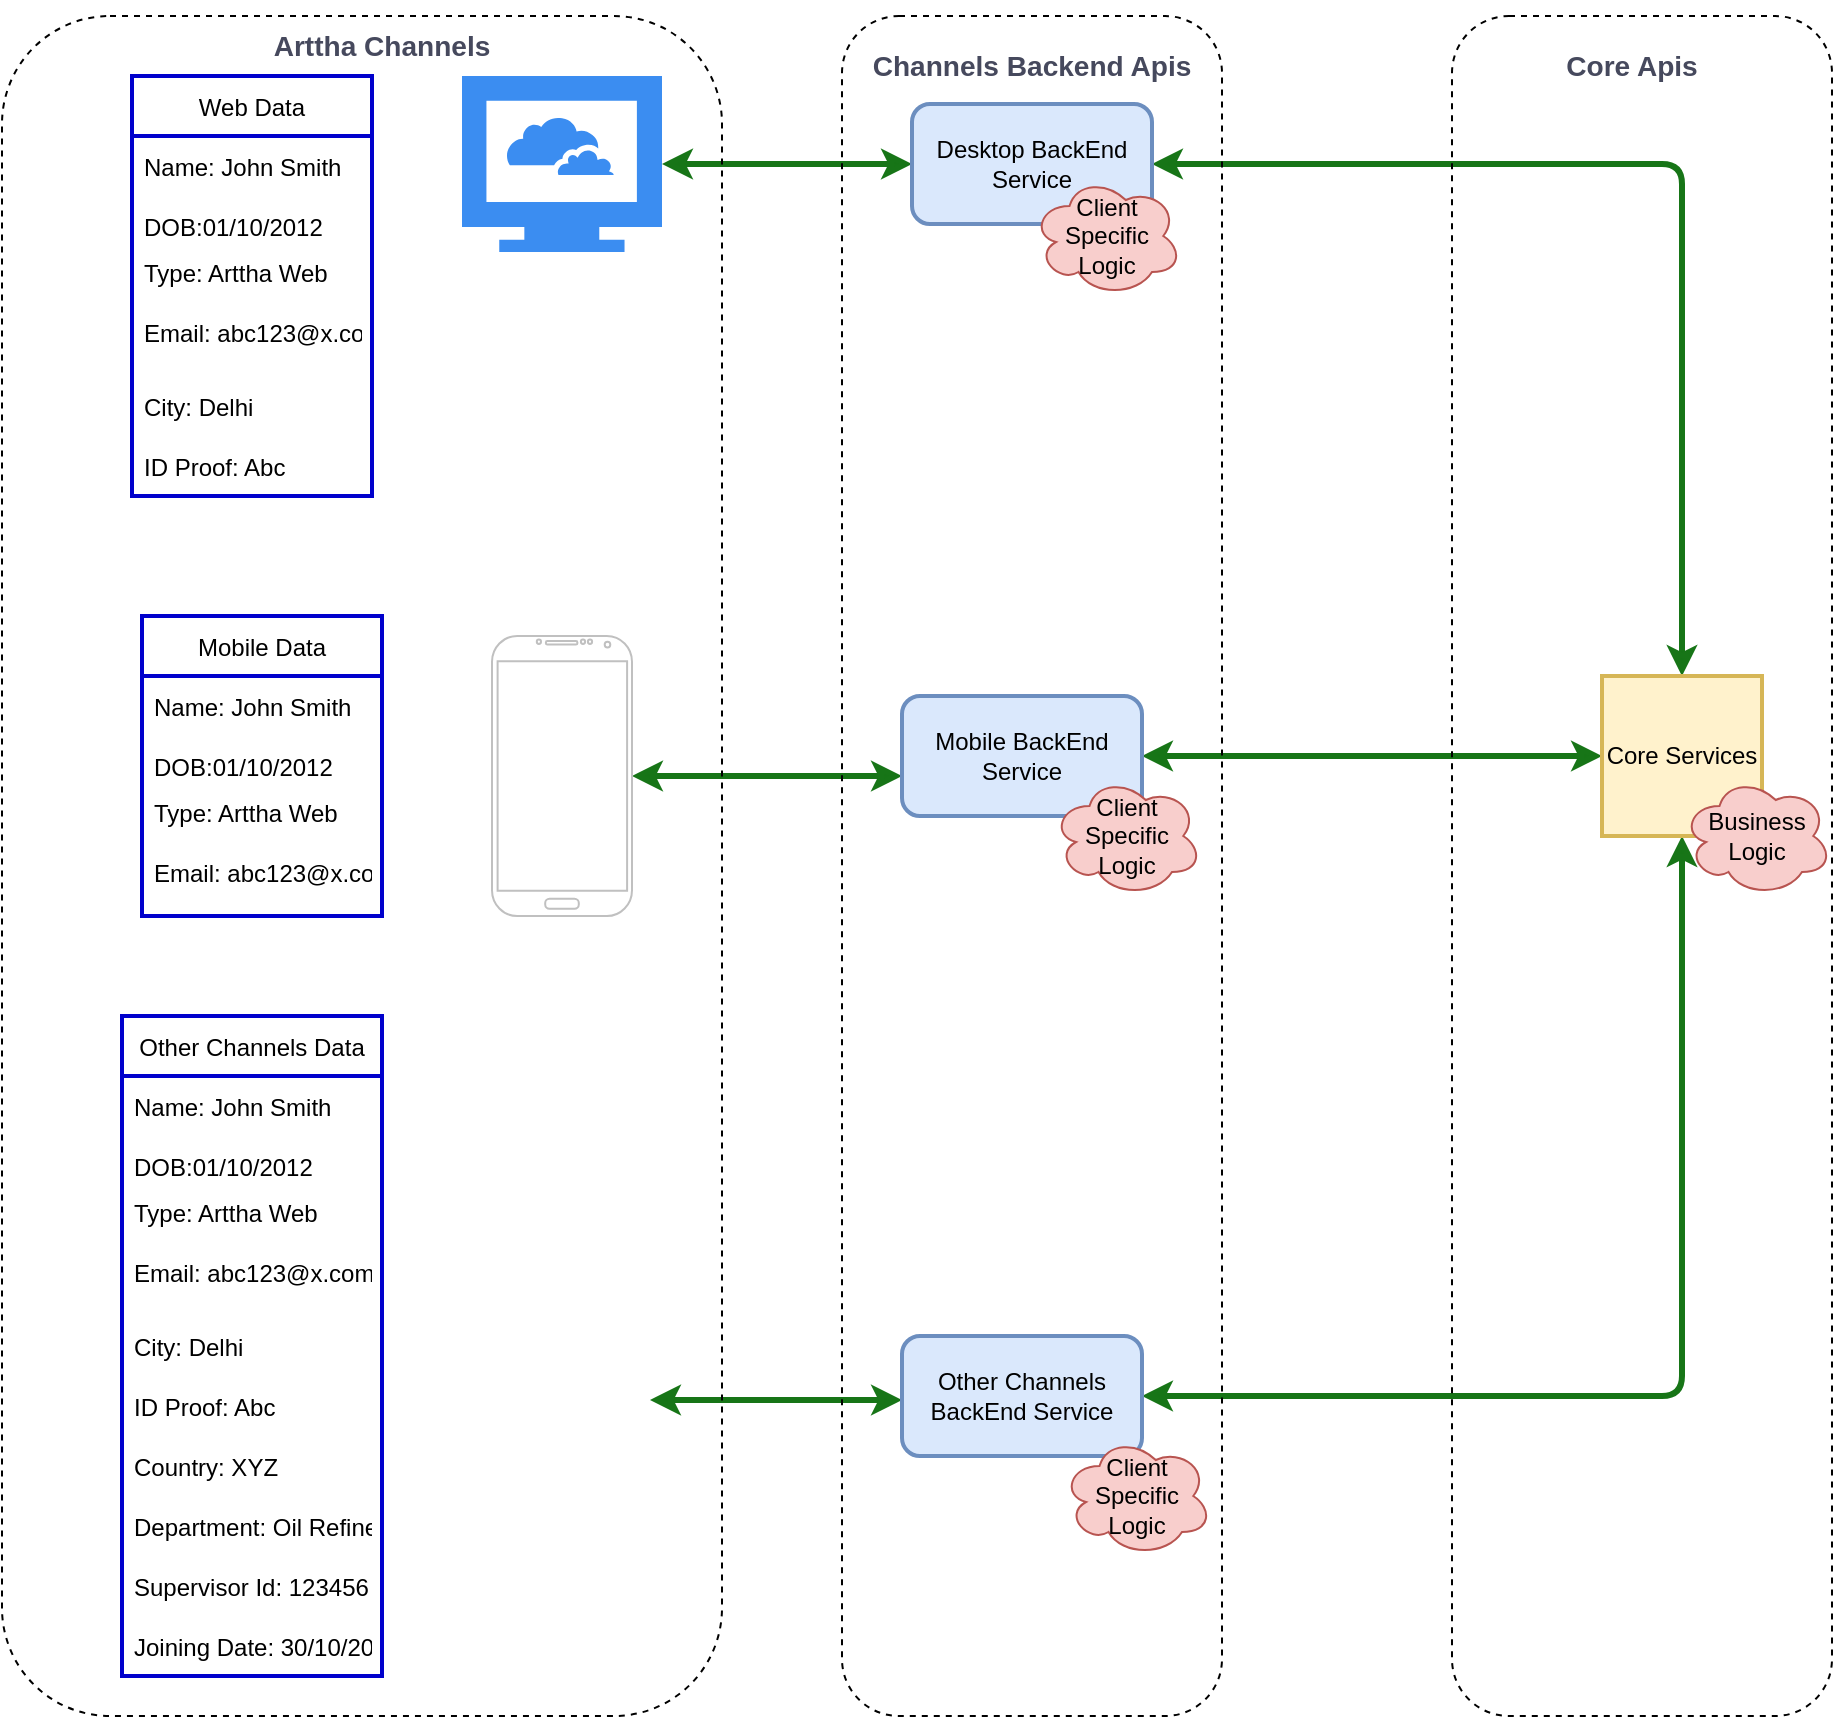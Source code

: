 <mxfile version="15.8.3" type="github">
  <diagram id="BUA0HRlFj0ho-YTa5-D7" name="Arttha-Channels-Design">
    <mxGraphModel dx="1973" dy="1616" grid="1" gridSize="10" guides="1" tooltips="1" connect="1" arrows="1" fold="1" page="1" pageScale="1" pageWidth="850" pageHeight="1100" math="0" shadow="0">
      <root>
        <mxCell id="0" />
        <mxCell id="1" parent="0" />
        <mxCell id="FlPfcCBMd3QxnSBNjy5M-12" style="edgeStyle=orthogonalEdgeStyle;orthogonalLoop=1;jettySize=auto;html=1;entryX=0;entryY=0.5;entryDx=0;entryDy=0;rounded=0;strokeWidth=3;strokeColor=#177517;startArrow=classic;startFill=1;" edge="1" parent="1" source="FlPfcCBMd3QxnSBNjy5M-1" target="FlPfcCBMd3QxnSBNjy5M-6">
          <mxGeometry relative="1" as="geometry" />
        </mxCell>
        <mxCell id="FlPfcCBMd3QxnSBNjy5M-1" value="" style="sketch=0;html=1;aspect=fixed;strokeColor=none;shadow=0;align=center;verticalAlign=top;fillColor=#3B8DF1;shape=mxgraph.gcp2.cloud_computer" vertex="1" parent="1">
          <mxGeometry x="140" y="30" width="100" height="88" as="geometry" />
        </mxCell>
        <mxCell id="FlPfcCBMd3QxnSBNjy5M-13" style="edgeStyle=orthogonalEdgeStyle;rounded=0;orthogonalLoop=1;jettySize=auto;html=1;strokeWidth=3;strokeColor=#177517;startArrow=classic;startFill=1;" edge="1" parent="1" source="FlPfcCBMd3QxnSBNjy5M-2">
          <mxGeometry relative="1" as="geometry">
            <mxPoint x="360" y="380" as="targetPoint" />
          </mxGeometry>
        </mxCell>
        <mxCell id="FlPfcCBMd3QxnSBNjy5M-2" value="" style="verticalLabelPosition=bottom;verticalAlign=top;html=1;shadow=0;dashed=0;strokeWidth=1;shape=mxgraph.android.phone2;strokeColor=#c0c0c0;" vertex="1" parent="1">
          <mxGeometry x="155" y="310" width="70" height="140" as="geometry" />
        </mxCell>
        <mxCell id="FlPfcCBMd3QxnSBNjy5M-22" style="edgeStyle=orthogonalEdgeStyle;rounded=0;orthogonalLoop=1;jettySize=auto;html=1;strokeColor=#177517;strokeWidth=3;startArrow=classic;startFill=1;" edge="1" parent="1" source="FlPfcCBMd3QxnSBNjy5M-4">
          <mxGeometry relative="1" as="geometry">
            <mxPoint x="360" y="692" as="targetPoint" />
          </mxGeometry>
        </mxCell>
        <mxCell id="FlPfcCBMd3QxnSBNjy5M-4" value="" style="shape=image;html=1;verticalAlign=top;verticalLabelPosition=bottom;labelBackgroundColor=#ffffff;imageAspect=0;aspect=fixed;image=https://cdn4.iconfinder.com/data/icons/OxeSet/Cycle.png" vertex="1" parent="1">
          <mxGeometry x="170" y="660" width="64" height="64" as="geometry" />
        </mxCell>
        <mxCell id="FlPfcCBMd3QxnSBNjy5M-11" style="edgeStyle=orthogonalEdgeStyle;rounded=1;orthogonalLoop=1;jettySize=auto;html=1;entryX=0;entryY=0.5;entryDx=0;entryDy=0;strokeColor=#177517;strokeWidth=3;startArrow=classic;startFill=1;" edge="1" parent="1" source="FlPfcCBMd3QxnSBNjy5M-5" target="FlPfcCBMd3QxnSBNjy5M-8">
          <mxGeometry relative="1" as="geometry" />
        </mxCell>
        <mxCell id="FlPfcCBMd3QxnSBNjy5M-5" value="&lt;span&gt;Mobile BackEnd Service&lt;/span&gt;" style="rounded=1;whiteSpace=wrap;html=1;fillColor=#dae8fc;strokeColor=#6c8ebf;strokeWidth=2;" vertex="1" parent="1">
          <mxGeometry x="360" y="340" width="120" height="60" as="geometry" />
        </mxCell>
        <mxCell id="FlPfcCBMd3QxnSBNjy5M-9" style="edgeStyle=orthogonalEdgeStyle;rounded=1;orthogonalLoop=1;jettySize=auto;html=1;strokeWidth=3;strokeColor=#177517;sourcePerimeterSpacing=0;startArrow=classic;startFill=1;" edge="1" parent="1" source="FlPfcCBMd3QxnSBNjy5M-6" target="FlPfcCBMd3QxnSBNjy5M-8">
          <mxGeometry relative="1" as="geometry" />
        </mxCell>
        <mxCell id="FlPfcCBMd3QxnSBNjy5M-6" value="Desktop BackEnd Service" style="rounded=1;whiteSpace=wrap;html=1;fillColor=#dae8fc;strokeColor=#6c8ebf;strokeWidth=2;" vertex="1" parent="1">
          <mxGeometry x="365" y="44" width="120" height="60" as="geometry" />
        </mxCell>
        <mxCell id="FlPfcCBMd3QxnSBNjy5M-10" style="edgeStyle=orthogonalEdgeStyle;rounded=1;orthogonalLoop=1;jettySize=auto;html=1;entryX=0.5;entryY=1;entryDx=0;entryDy=0;strokeColor=#177517;strokeWidth=3;startArrow=classic;startFill=1;" edge="1" parent="1" source="FlPfcCBMd3QxnSBNjy5M-7" target="FlPfcCBMd3QxnSBNjy5M-8">
          <mxGeometry relative="1" as="geometry">
            <mxPoint x="750" y="530" as="targetPoint" />
          </mxGeometry>
        </mxCell>
        <mxCell id="FlPfcCBMd3QxnSBNjy5M-7" value="&lt;span&gt;Other Channels BackEnd Service&lt;/span&gt;" style="rounded=1;whiteSpace=wrap;html=1;fillColor=#dae8fc;strokeColor=#6c8ebf;strokeWidth=2;" vertex="1" parent="1">
          <mxGeometry x="360" y="660" width="120" height="60" as="geometry" />
        </mxCell>
        <mxCell id="FlPfcCBMd3QxnSBNjy5M-8" value="Core Services" style="whiteSpace=wrap;html=1;aspect=fixed;fillColor=#fff2cc;strokeColor=#d6b656;strokeWidth=2;" vertex="1" parent="1">
          <mxGeometry x="710" y="330" width="80" height="80" as="geometry" />
        </mxCell>
        <mxCell id="FlPfcCBMd3QxnSBNjy5M-17" value="Client Specific Logic" style="ellipse;shape=cloud;whiteSpace=wrap;html=1;fillColor=#f8cecc;strokeColor=#b85450;" vertex="1" parent="1">
          <mxGeometry x="425" y="80" width="75" height="60" as="geometry" />
        </mxCell>
        <mxCell id="FlPfcCBMd3QxnSBNjy5M-18" value="&lt;span&gt;Client Specific Logic&lt;/span&gt;" style="ellipse;shape=cloud;whiteSpace=wrap;html=1;fillColor=#f8cecc;strokeColor=#b85450;" vertex="1" parent="1">
          <mxGeometry x="435" y="380" width="75" height="60" as="geometry" />
        </mxCell>
        <mxCell id="FlPfcCBMd3QxnSBNjy5M-19" value="&lt;span&gt;Client Specific Logic&lt;/span&gt;" style="ellipse;shape=cloud;whiteSpace=wrap;html=1;fillColor=#f8cecc;strokeColor=#b85450;" vertex="1" parent="1">
          <mxGeometry x="440" y="710" width="75" height="60" as="geometry" />
        </mxCell>
        <mxCell id="FlPfcCBMd3QxnSBNjy5M-20" value="&lt;span&gt;Business Logic&lt;/span&gt;" style="ellipse;shape=cloud;whiteSpace=wrap;html=1;fillColor=#f8cecc;strokeColor=#b85450;" vertex="1" parent="1">
          <mxGeometry x="750" y="380" width="75" height="60" as="geometry" />
        </mxCell>
        <mxCell id="FlPfcCBMd3QxnSBNjy5M-32" value="Web Data" style="swimlane;fontStyle=0;childLayout=stackLayout;horizontal=1;startSize=30;horizontalStack=0;resizeParent=1;resizeParentMax=0;resizeLast=0;collapsible=1;marginBottom=0;strokeWidth=2;strokeColor=#0000CC;" vertex="1" parent="1">
          <mxGeometry x="-25" y="30" width="120" height="210" as="geometry">
            <mxRectangle x="210" y="470" width="50" height="30" as="alternateBounds" />
          </mxGeometry>
        </mxCell>
        <mxCell id="FlPfcCBMd3QxnSBNjy5M-33" value="Name: John Smith" style="text;strokeColor=none;fillColor=none;align=left;verticalAlign=middle;spacingLeft=4;spacingRight=4;overflow=hidden;points=[[0,0.5],[1,0.5]];portConstraint=eastwest;rotatable=0;" vertex="1" parent="FlPfcCBMd3QxnSBNjy5M-32">
          <mxGeometry y="30" width="120" height="30" as="geometry" />
        </mxCell>
        <mxCell id="FlPfcCBMd3QxnSBNjy5M-34" value="DOB:01/10/2012" style="text;strokeColor=none;fillColor=none;align=left;verticalAlign=middle;spacingLeft=4;spacingRight=4;overflow=hidden;points=[[0,0.5],[1,0.5]];portConstraint=eastwest;rotatable=0;" vertex="1" parent="FlPfcCBMd3QxnSBNjy5M-32">
          <mxGeometry y="60" width="120" height="30" as="geometry" />
        </mxCell>
        <mxCell id="FlPfcCBMd3QxnSBNjy5M-35" value="Type: Arttha Web&#xa;" style="text;strokeColor=none;fillColor=none;align=left;verticalAlign=middle;spacingLeft=4;spacingRight=4;overflow=hidden;points=[[0,0.5],[1,0.5]];portConstraint=eastwest;rotatable=0;" vertex="1" parent="FlPfcCBMd3QxnSBNjy5M-32">
          <mxGeometry y="90" width="120" height="30" as="geometry" />
        </mxCell>
        <mxCell id="FlPfcCBMd3QxnSBNjy5M-37" value="Email: abc123@x.com&#xa;" style="text;strokeColor=none;fillColor=none;align=left;verticalAlign=middle;spacingLeft=4;spacingRight=4;overflow=hidden;points=[[0,0.5],[1,0.5]];portConstraint=eastwest;rotatable=0;" vertex="1" parent="FlPfcCBMd3QxnSBNjy5M-32">
          <mxGeometry y="120" width="120" height="30" as="geometry" />
        </mxCell>
        <mxCell id="FlPfcCBMd3QxnSBNjy5M-38" value="City: Delhi" style="text;strokeColor=none;fillColor=none;align=left;verticalAlign=middle;spacingLeft=4;spacingRight=4;overflow=hidden;points=[[0,0.5],[1,0.5]];portConstraint=eastwest;rotatable=0;" vertex="1" parent="FlPfcCBMd3QxnSBNjy5M-32">
          <mxGeometry y="150" width="120" height="30" as="geometry" />
        </mxCell>
        <mxCell id="FlPfcCBMd3QxnSBNjy5M-39" value="ID Proof: Abc" style="text;strokeColor=none;fillColor=none;align=left;verticalAlign=middle;spacingLeft=4;spacingRight=4;overflow=hidden;points=[[0,0.5],[1,0.5]];portConstraint=eastwest;rotatable=0;" vertex="1" parent="FlPfcCBMd3QxnSBNjy5M-32">
          <mxGeometry y="180" width="120" height="30" as="geometry" />
        </mxCell>
        <mxCell id="FlPfcCBMd3QxnSBNjy5M-40" value="Mobile Data" style="swimlane;fontStyle=0;childLayout=stackLayout;horizontal=1;startSize=30;horizontalStack=0;resizeParent=1;resizeParentMax=0;resizeLast=0;collapsible=1;marginBottom=0;strokeWidth=2;strokeColor=#0000CC;" vertex="1" parent="1">
          <mxGeometry x="-20" y="300" width="120" height="150" as="geometry">
            <mxRectangle x="210" y="470" width="50" height="30" as="alternateBounds" />
          </mxGeometry>
        </mxCell>
        <mxCell id="FlPfcCBMd3QxnSBNjy5M-41" value="Name: John Smith" style="text;strokeColor=none;fillColor=none;align=left;verticalAlign=middle;spacingLeft=4;spacingRight=4;overflow=hidden;points=[[0,0.5],[1,0.5]];portConstraint=eastwest;rotatable=0;" vertex="1" parent="FlPfcCBMd3QxnSBNjy5M-40">
          <mxGeometry y="30" width="120" height="30" as="geometry" />
        </mxCell>
        <mxCell id="FlPfcCBMd3QxnSBNjy5M-42" value="DOB:01/10/2012" style="text;strokeColor=none;fillColor=none;align=left;verticalAlign=middle;spacingLeft=4;spacingRight=4;overflow=hidden;points=[[0,0.5],[1,0.5]];portConstraint=eastwest;rotatable=0;" vertex="1" parent="FlPfcCBMd3QxnSBNjy5M-40">
          <mxGeometry y="60" width="120" height="30" as="geometry" />
        </mxCell>
        <mxCell id="FlPfcCBMd3QxnSBNjy5M-43" value="Type: Arttha Web&#xa;" style="text;strokeColor=none;fillColor=none;align=left;verticalAlign=middle;spacingLeft=4;spacingRight=4;overflow=hidden;points=[[0,0.5],[1,0.5]];portConstraint=eastwest;rotatable=0;" vertex="1" parent="FlPfcCBMd3QxnSBNjy5M-40">
          <mxGeometry y="90" width="120" height="30" as="geometry" />
        </mxCell>
        <mxCell id="FlPfcCBMd3QxnSBNjy5M-44" value="Email: abc123@x.com&#xa;" style="text;strokeColor=none;fillColor=none;align=left;verticalAlign=middle;spacingLeft=4;spacingRight=4;overflow=hidden;points=[[0,0.5],[1,0.5]];portConstraint=eastwest;rotatable=0;" vertex="1" parent="FlPfcCBMd3QxnSBNjy5M-40">
          <mxGeometry y="120" width="120" height="30" as="geometry" />
        </mxCell>
        <mxCell id="FlPfcCBMd3QxnSBNjy5M-47" value="Other Channels Data" style="swimlane;fontStyle=0;childLayout=stackLayout;horizontal=1;startSize=30;horizontalStack=0;resizeParent=1;resizeParentMax=0;resizeLast=0;collapsible=1;marginBottom=0;strokeWidth=2;strokeColor=#0000CC;" vertex="1" parent="1">
          <mxGeometry x="-30" y="500" width="130" height="330" as="geometry">
            <mxRectangle x="210" y="470" width="50" height="30" as="alternateBounds" />
          </mxGeometry>
        </mxCell>
        <mxCell id="FlPfcCBMd3QxnSBNjy5M-48" value="Name: John Smith" style="text;strokeColor=none;fillColor=none;align=left;verticalAlign=middle;spacingLeft=4;spacingRight=4;overflow=hidden;points=[[0,0.5],[1,0.5]];portConstraint=eastwest;rotatable=0;" vertex="1" parent="FlPfcCBMd3QxnSBNjy5M-47">
          <mxGeometry y="30" width="130" height="30" as="geometry" />
        </mxCell>
        <mxCell id="FlPfcCBMd3QxnSBNjy5M-49" value="DOB:01/10/2012" style="text;strokeColor=none;fillColor=none;align=left;verticalAlign=middle;spacingLeft=4;spacingRight=4;overflow=hidden;points=[[0,0.5],[1,0.5]];portConstraint=eastwest;rotatable=0;" vertex="1" parent="FlPfcCBMd3QxnSBNjy5M-47">
          <mxGeometry y="60" width="130" height="30" as="geometry" />
        </mxCell>
        <mxCell id="FlPfcCBMd3QxnSBNjy5M-50" value="Type: Arttha Web&#xa;" style="text;strokeColor=none;fillColor=none;align=left;verticalAlign=middle;spacingLeft=4;spacingRight=4;overflow=hidden;points=[[0,0.5],[1,0.5]];portConstraint=eastwest;rotatable=0;" vertex="1" parent="FlPfcCBMd3QxnSBNjy5M-47">
          <mxGeometry y="90" width="130" height="30" as="geometry" />
        </mxCell>
        <mxCell id="FlPfcCBMd3QxnSBNjy5M-51" value="Email: abc123@x.com&#xa;" style="text;strokeColor=none;fillColor=none;align=left;verticalAlign=middle;spacingLeft=4;spacingRight=4;overflow=hidden;points=[[0,0.5],[1,0.5]];portConstraint=eastwest;rotatable=0;" vertex="1" parent="FlPfcCBMd3QxnSBNjy5M-47">
          <mxGeometry y="120" width="130" height="30" as="geometry" />
        </mxCell>
        <mxCell id="FlPfcCBMd3QxnSBNjy5M-52" value="City: Delhi" style="text;strokeColor=none;fillColor=none;align=left;verticalAlign=middle;spacingLeft=4;spacingRight=4;overflow=hidden;points=[[0,0.5],[1,0.5]];portConstraint=eastwest;rotatable=0;" vertex="1" parent="FlPfcCBMd3QxnSBNjy5M-47">
          <mxGeometry y="150" width="130" height="30" as="geometry" />
        </mxCell>
        <mxCell id="FlPfcCBMd3QxnSBNjy5M-53" value="ID Proof: Abc" style="text;strokeColor=none;fillColor=none;align=left;verticalAlign=middle;spacingLeft=4;spacingRight=4;overflow=hidden;points=[[0,0.5],[1,0.5]];portConstraint=eastwest;rotatable=0;" vertex="1" parent="FlPfcCBMd3QxnSBNjy5M-47">
          <mxGeometry y="180" width="130" height="30" as="geometry" />
        </mxCell>
        <mxCell id="FlPfcCBMd3QxnSBNjy5M-54" value="Country: XYZ" style="text;strokeColor=none;fillColor=none;align=left;verticalAlign=middle;spacingLeft=4;spacingRight=4;overflow=hidden;points=[[0,0.5],[1,0.5]];portConstraint=eastwest;rotatable=0;" vertex="1" parent="FlPfcCBMd3QxnSBNjy5M-47">
          <mxGeometry y="210" width="130" height="30" as="geometry" />
        </mxCell>
        <mxCell id="FlPfcCBMd3QxnSBNjy5M-55" value="Department: Oil Refinery" style="text;strokeColor=none;fillColor=none;align=left;verticalAlign=middle;spacingLeft=4;spacingRight=4;overflow=hidden;points=[[0,0.5],[1,0.5]];portConstraint=eastwest;rotatable=0;" vertex="1" parent="FlPfcCBMd3QxnSBNjy5M-47">
          <mxGeometry y="240" width="130" height="30" as="geometry" />
        </mxCell>
        <mxCell id="FlPfcCBMd3QxnSBNjy5M-56" value="Supervisor Id: 123456" style="text;strokeColor=none;fillColor=none;align=left;verticalAlign=middle;spacingLeft=4;spacingRight=4;overflow=hidden;points=[[0,0.5],[1,0.5]];portConstraint=eastwest;rotatable=0;" vertex="1" parent="FlPfcCBMd3QxnSBNjy5M-47">
          <mxGeometry y="270" width="130" height="30" as="geometry" />
        </mxCell>
        <mxCell id="FlPfcCBMd3QxnSBNjy5M-57" value="Joining Date: 30/10/2020" style="text;strokeColor=none;fillColor=none;align=left;verticalAlign=middle;spacingLeft=4;spacingRight=4;overflow=hidden;points=[[0,0.5],[1,0.5]];portConstraint=eastwest;rotatable=0;" vertex="1" parent="FlPfcCBMd3QxnSBNjy5M-47">
          <mxGeometry y="300" width="130" height="30" as="geometry" />
        </mxCell>
        <mxCell id="FlPfcCBMd3QxnSBNjy5M-61" value="&lt;h3&gt;&lt;b&gt;Arttha Channels&lt;/b&gt;&lt;/h3&gt;" style="text;html=1;strokeColor=none;fillColor=none;align=center;verticalAlign=middle;whiteSpace=wrap;rounded=0;dashed=1;sketch=0;fontColor=#46495D;" vertex="1" parent="1">
          <mxGeometry x="20" width="160" height="30" as="geometry" />
        </mxCell>
        <mxCell id="FlPfcCBMd3QxnSBNjy5M-64" value="" style="rounded=1;whiteSpace=wrap;html=1;dashed=1;sketch=0;fontColor=#46495D;strokeColor=default;strokeWidth=1;fillColor=none;" vertex="1" parent="1">
          <mxGeometry x="-90" width="360" height="850" as="geometry" />
        </mxCell>
        <mxCell id="FlPfcCBMd3QxnSBNjy5M-66" value="" style="rounded=1;whiteSpace=wrap;html=1;dashed=1;sketch=0;fontColor=#46495D;strokeColor=default;strokeWidth=1;fillColor=none;" vertex="1" parent="1">
          <mxGeometry x="330" width="190" height="850" as="geometry" />
        </mxCell>
        <mxCell id="FlPfcCBMd3QxnSBNjy5M-67" value="&lt;h3&gt;Channels Backend Apis&lt;/h3&gt;" style="text;html=1;strokeColor=none;fillColor=none;align=center;verticalAlign=middle;whiteSpace=wrap;rounded=0;dashed=1;sketch=0;fontColor=#46495D;" vertex="1" parent="1">
          <mxGeometry x="330" y="10" width="190" height="30" as="geometry" />
        </mxCell>
        <mxCell id="FlPfcCBMd3QxnSBNjy5M-68" value="" style="rounded=1;whiteSpace=wrap;html=1;dashed=1;sketch=0;fontColor=#46495D;strokeColor=default;strokeWidth=1;fillColor=none;" vertex="1" parent="1">
          <mxGeometry x="635" width="190" height="850" as="geometry" />
        </mxCell>
        <mxCell id="FlPfcCBMd3QxnSBNjy5M-69" value="&lt;h3&gt;Core Apis&lt;/h3&gt;" style="text;html=1;strokeColor=none;fillColor=none;align=center;verticalAlign=middle;whiteSpace=wrap;rounded=0;dashed=1;sketch=0;fontColor=#46495D;" vertex="1" parent="1">
          <mxGeometry x="680" y="10" width="90" height="30" as="geometry" />
        </mxCell>
      </root>
    </mxGraphModel>
  </diagram>
</mxfile>
